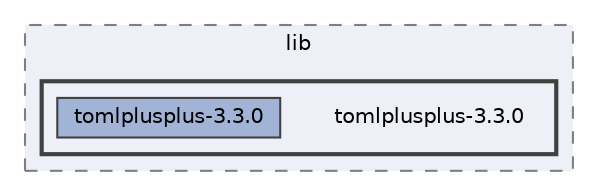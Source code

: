 digraph "C:/Users/HP/Documents/GitHub/Minero-Game/Classes/ConfigMan/lib/tomlplusplus-3.3.0"
{
 // LATEX_PDF_SIZE
  bgcolor="transparent";
  edge [fontname=Helvetica,fontsize=10,labelfontname=Helvetica,labelfontsize=10];
  node [fontname=Helvetica,fontsize=10,shape=box,height=0.2,width=0.4];
  compound=true
  subgraph clusterdir_04956f5256176c06f6215b59534a27a6 {
    graph [ bgcolor="#edf0f7", pencolor="grey50", label="lib", fontname=Helvetica,fontsize=10 style="filled,dashed", URL="dir_04956f5256176c06f6215b59534a27a6.html",tooltip=""]
  subgraph clusterdir_ef023c768ee4c4ae110ac936b5b460a0 {
    graph [ bgcolor="#edf0f7", pencolor="grey25", label="", fontname=Helvetica,fontsize=10 style="filled,bold", URL="dir_ef023c768ee4c4ae110ac936b5b460a0.html",tooltip=""]
    dir_ef023c768ee4c4ae110ac936b5b460a0 [shape=plaintext, label="tomlplusplus-3.3.0"];
  dir_5f7c28d66927b08fb6ced16891b997d5 [label="tomlplusplus-3.3.0", fillcolor="#a2b4d6", color="grey25", style="filled", URL="dir_5f7c28d66927b08fb6ced16891b997d5.html",tooltip=""];
  }
  }
}
